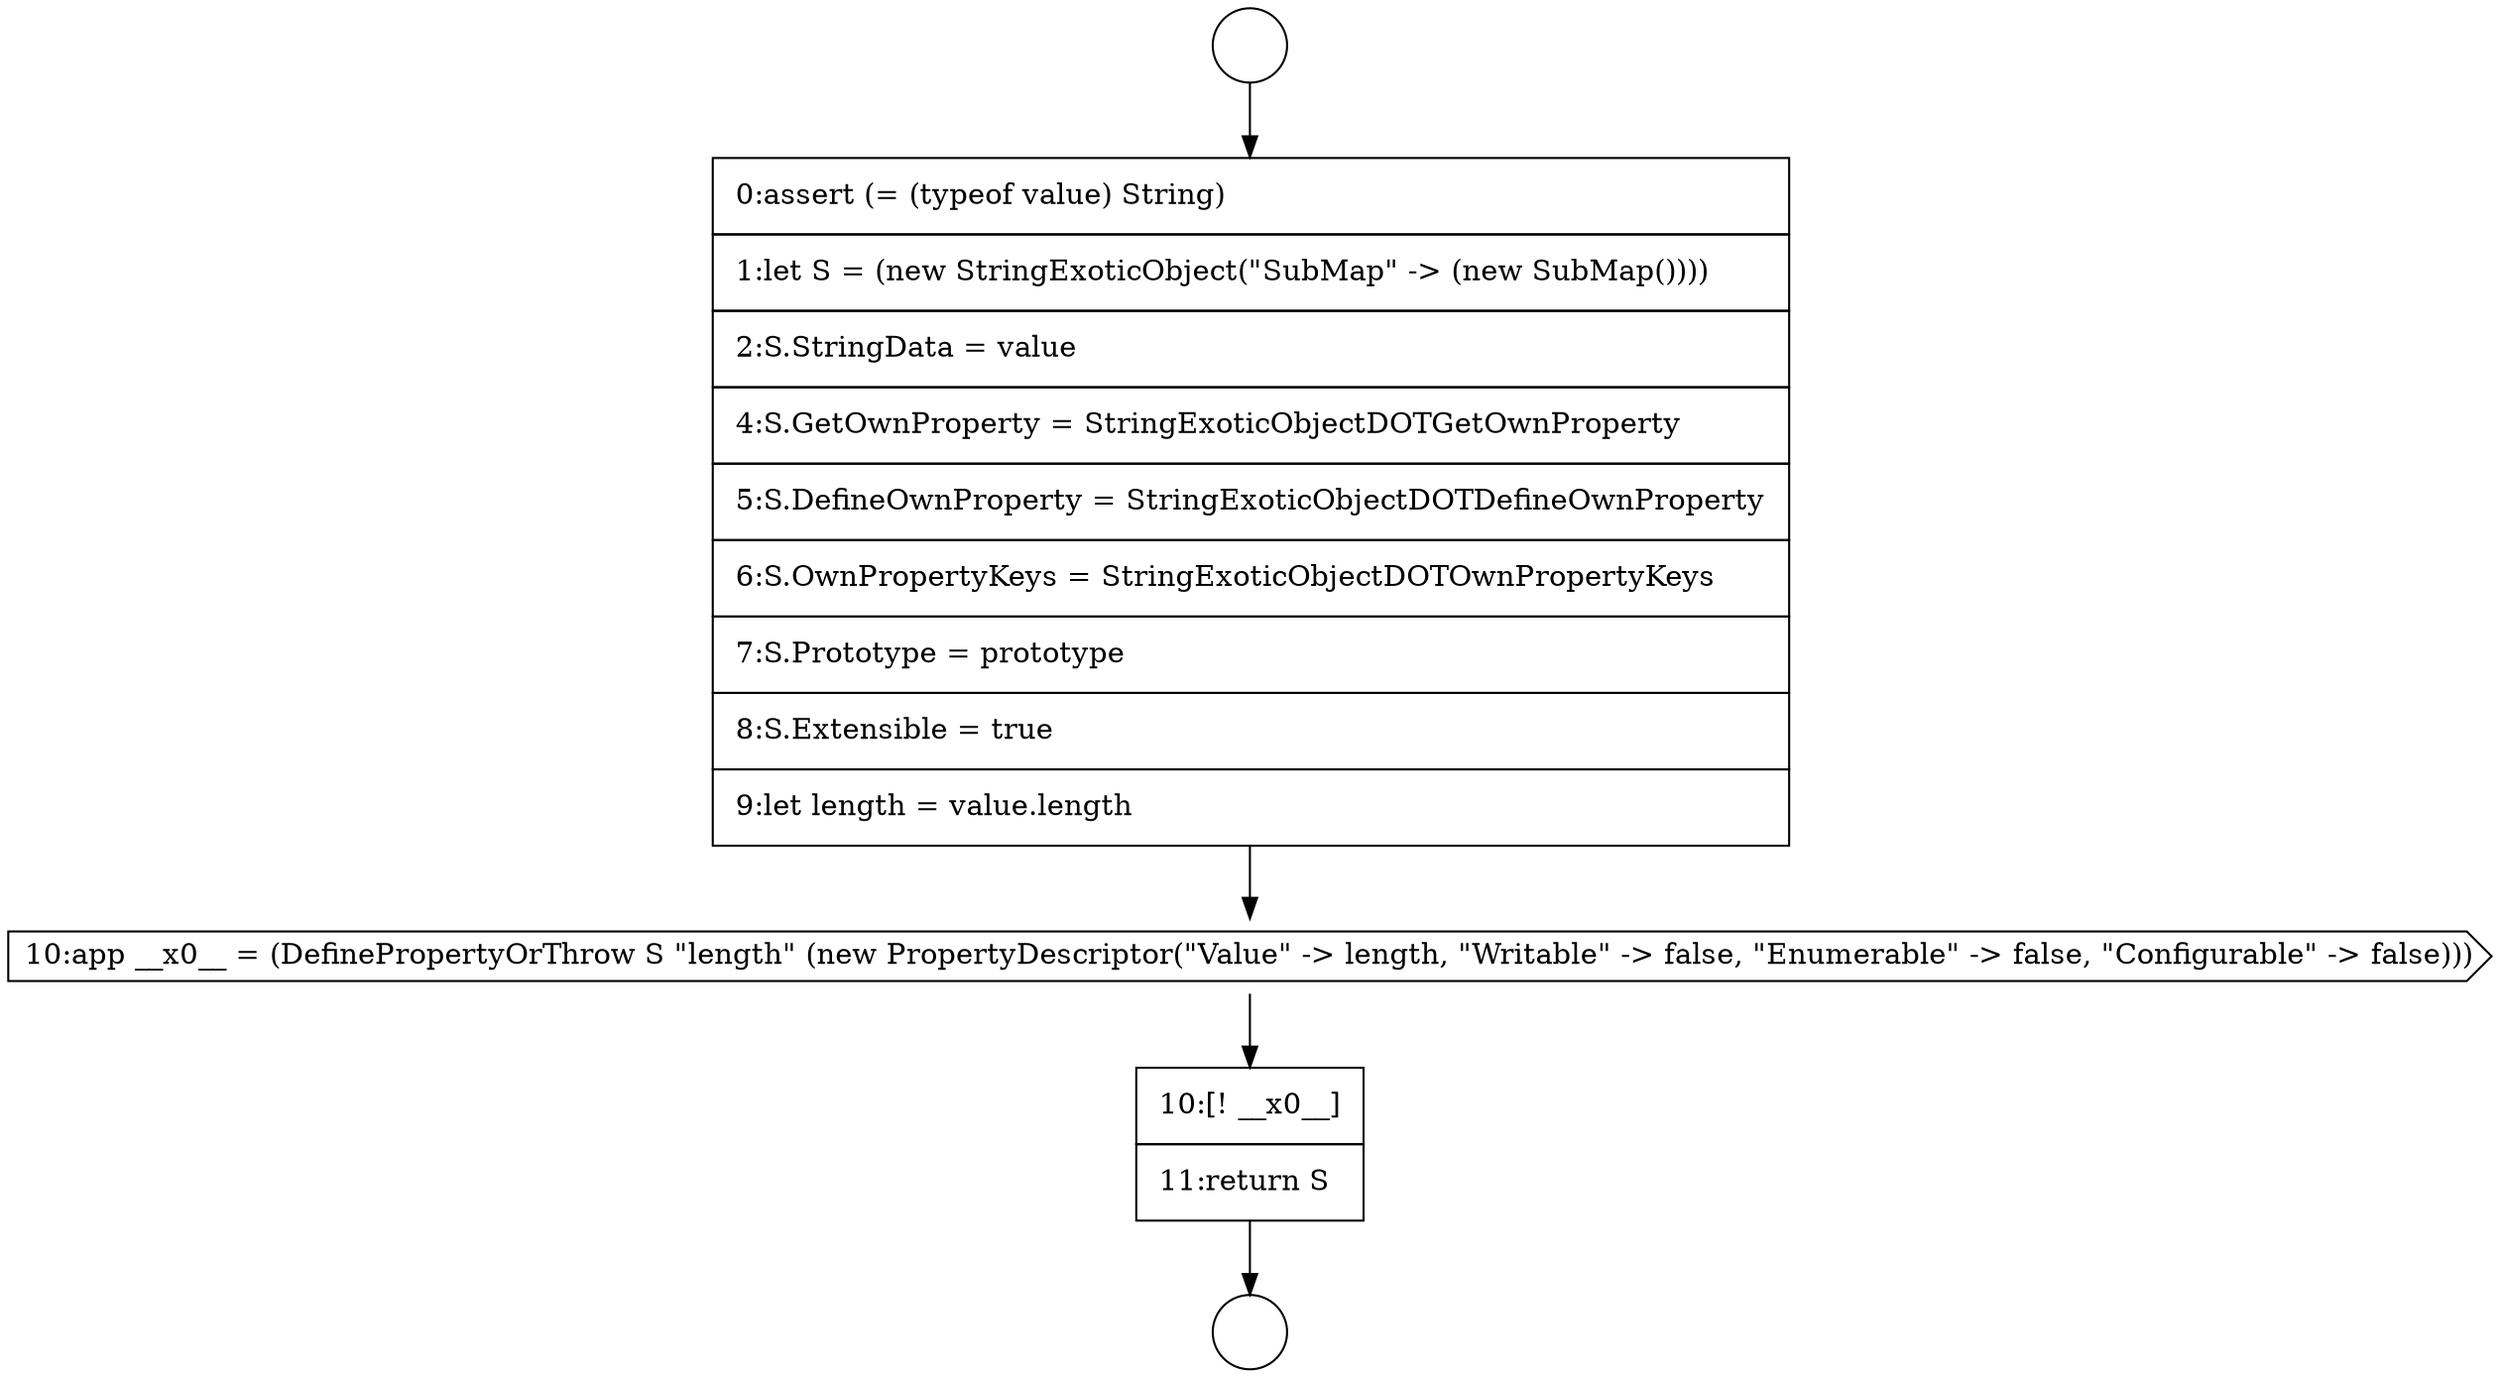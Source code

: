 digraph {
  node0 [shape=circle label=" " color="black" fillcolor="white" style=filled]
  node1 [shape=circle label=" " color="black" fillcolor="white" style=filled]
  node2 [shape=none, margin=0, label=<<font color="black">
    <table border="0" cellborder="1" cellspacing="0" cellpadding="10">
      <tr><td align="left">0:assert (= (typeof value) String)</td></tr>
      <tr><td align="left">1:let S = (new StringExoticObject(&quot;SubMap&quot; -&gt; (new SubMap())))</td></tr>
      <tr><td align="left">2:S.StringData = value</td></tr>
      <tr><td align="left">4:S.GetOwnProperty = StringExoticObjectDOTGetOwnProperty</td></tr>
      <tr><td align="left">5:S.DefineOwnProperty = StringExoticObjectDOTDefineOwnProperty</td></tr>
      <tr><td align="left">6:S.OwnPropertyKeys = StringExoticObjectDOTOwnPropertyKeys</td></tr>
      <tr><td align="left">7:S.Prototype = prototype</td></tr>
      <tr><td align="left">8:S.Extensible = true</td></tr>
      <tr><td align="left">9:let length = value.length</td></tr>
    </table>
  </font>> color="black" fillcolor="white" style=filled]
  node3 [shape=cds, label=<<font color="black">10:app __x0__ = (DefinePropertyOrThrow S &quot;length&quot; (new PropertyDescriptor(&quot;Value&quot; -&gt; length, &quot;Writable&quot; -&gt; false, &quot;Enumerable&quot; -&gt; false, &quot;Configurable&quot; -&gt; false)))</font>> color="black" fillcolor="white" style=filled]
  node4 [shape=none, margin=0, label=<<font color="black">
    <table border="0" cellborder="1" cellspacing="0" cellpadding="10">
      <tr><td align="left">10:[! __x0__]</td></tr>
      <tr><td align="left">11:return S</td></tr>
    </table>
  </font>> color="black" fillcolor="white" style=filled]
  node0 -> node2 [ color="black"]
  node2 -> node3 [ color="black"]
  node3 -> node4 [ color="black"]
  node4 -> node1 [ color="black"]
}
